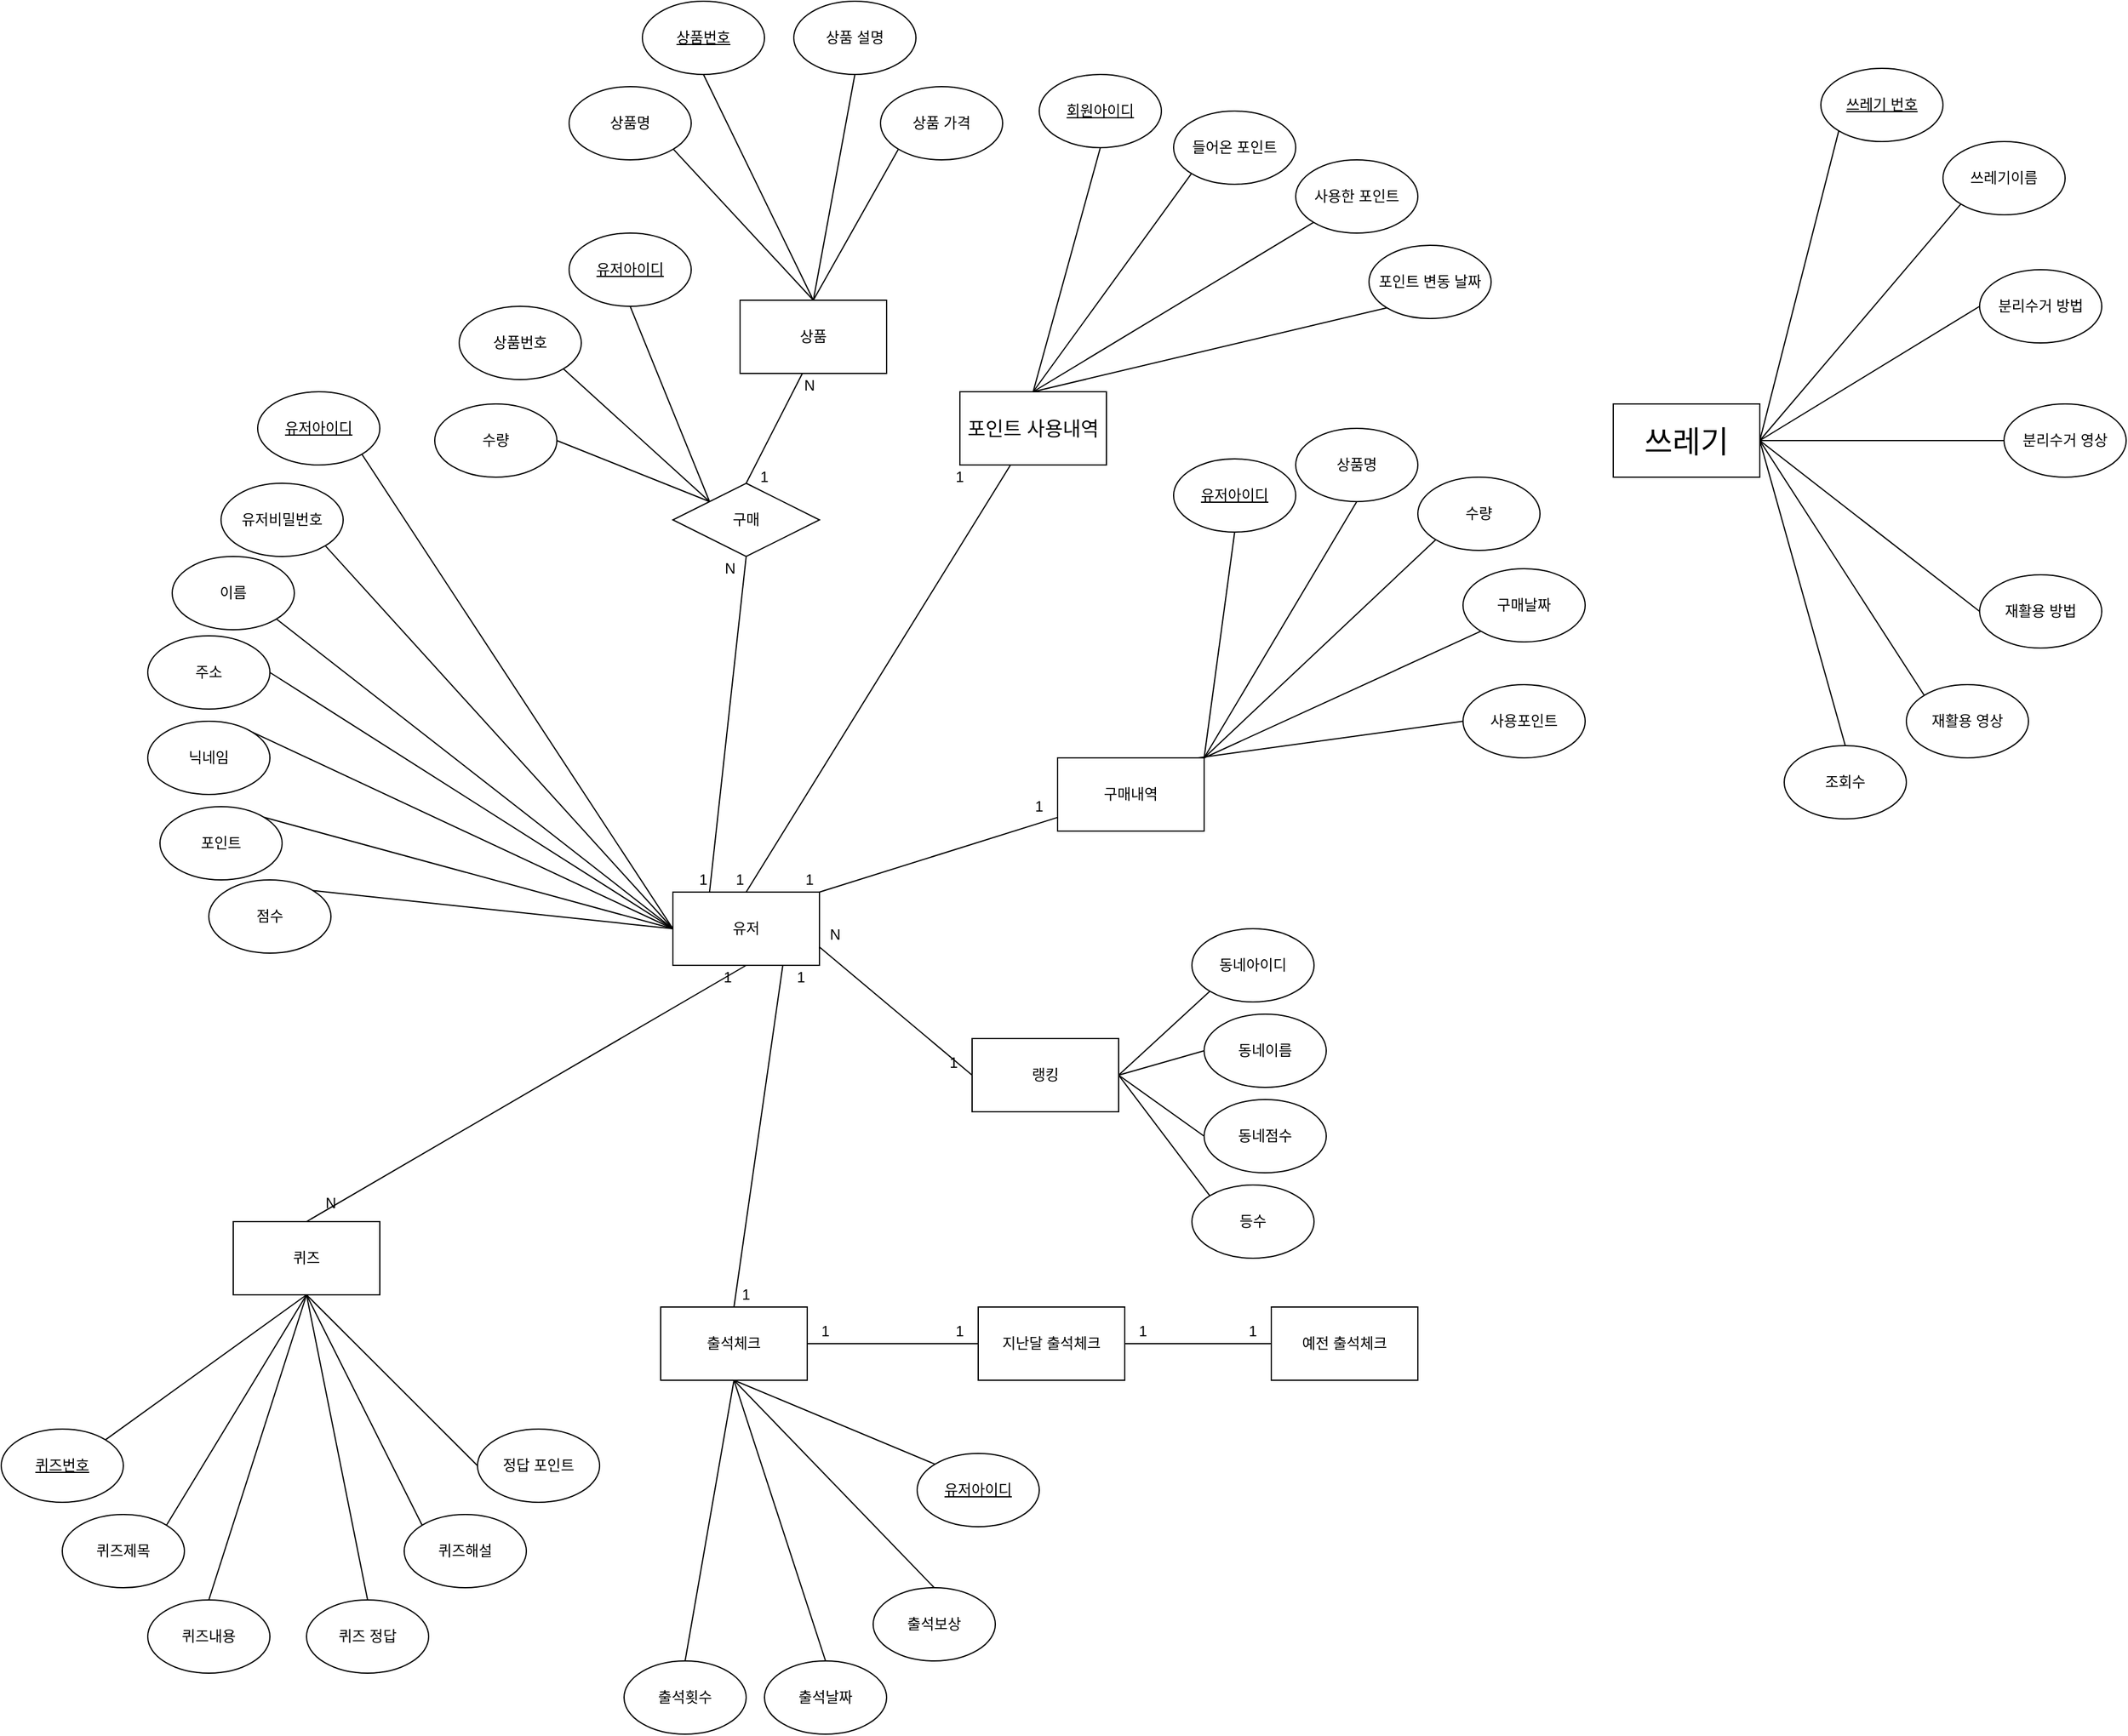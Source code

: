 <mxfile version="22.1.11" type="github">
  <diagram name="Page-1" id="ulOpeF8nahXcdeIZI8J-">
    <mxGraphModel dx="2763" dy="2087" grid="1" gridSize="10" guides="1" tooltips="1" connect="1" arrows="1" fold="1" page="1" pageScale="1" pageWidth="827" pageHeight="1169" math="0" shadow="0">
      <root>
        <mxCell id="0" />
        <mxCell id="1" parent="0" />
        <mxCell id="NCgDVOWuUd7d639b9hfE-2" value="유저" style="rounded=0;whiteSpace=wrap;html=1;" vertex="1" parent="1">
          <mxGeometry x="90" y="350" width="120" height="60" as="geometry" />
        </mxCell>
        <mxCell id="NCgDVOWuUd7d639b9hfE-3" value="상품" style="rounded=0;whiteSpace=wrap;html=1;" vertex="1" parent="1">
          <mxGeometry x="145" y="-135" width="120" height="60" as="geometry" />
        </mxCell>
        <mxCell id="NCgDVOWuUd7d639b9hfE-4" value="&lt;font style=&quot;font-size: 25px;&quot;&gt;쓰레기&lt;/font&gt;" style="rounded=0;whiteSpace=wrap;html=1;" vertex="1" parent="1">
          <mxGeometry x="860" y="-50" width="120" height="60" as="geometry" />
        </mxCell>
        <mxCell id="NCgDVOWuUd7d639b9hfE-5" value="&lt;u&gt;쓰레기 번호&lt;/u&gt;" style="ellipse;whiteSpace=wrap;html=1;" vertex="1" parent="1">
          <mxGeometry x="1030" y="-325" width="100" height="60" as="geometry" />
        </mxCell>
        <mxCell id="NCgDVOWuUd7d639b9hfE-6" value="&lt;u&gt;유저아이디&lt;/u&gt;" style="ellipse;whiteSpace=wrap;html=1;" vertex="1" parent="1">
          <mxGeometry x="290" y="810" width="100" height="60" as="geometry" />
        </mxCell>
        <mxCell id="NCgDVOWuUd7d639b9hfE-7" value="&lt;u&gt;회원아이디&lt;/u&gt;" style="ellipse;whiteSpace=wrap;html=1;" vertex="1" parent="1">
          <mxGeometry x="390" y="-320" width="100" height="60" as="geometry" />
        </mxCell>
        <mxCell id="NCgDVOWuUd7d639b9hfE-8" value="출석보상" style="ellipse;whiteSpace=wrap;html=1;" vertex="1" parent="1">
          <mxGeometry x="254" y="920" width="100" height="60" as="geometry" />
        </mxCell>
        <mxCell id="NCgDVOWuUd7d639b9hfE-9" value="출석날짜" style="ellipse;whiteSpace=wrap;html=1;" vertex="1" parent="1">
          <mxGeometry x="165" y="980" width="100" height="60" as="geometry" />
        </mxCell>
        <mxCell id="NCgDVOWuUd7d639b9hfE-10" value="출석횟수" style="ellipse;whiteSpace=wrap;html=1;" vertex="1" parent="1">
          <mxGeometry x="50" y="980" width="100" height="60" as="geometry" />
        </mxCell>
        <mxCell id="NCgDVOWuUd7d639b9hfE-11" value="&lt;u&gt;퀴즈번호&lt;/u&gt;" style="ellipse;whiteSpace=wrap;html=1;" vertex="1" parent="1">
          <mxGeometry x="-460" y="790" width="100" height="60" as="geometry" />
        </mxCell>
        <mxCell id="NCgDVOWuUd7d639b9hfE-12" value="상품 가격" style="ellipse;whiteSpace=wrap;html=1;" vertex="1" parent="1">
          <mxGeometry x="260" y="-310" width="100" height="60" as="geometry" />
        </mxCell>
        <mxCell id="NCgDVOWuUd7d639b9hfE-13" value="상품 설명" style="ellipse;whiteSpace=wrap;html=1;" vertex="1" parent="1">
          <mxGeometry x="189" y="-380" width="100" height="60" as="geometry" />
        </mxCell>
        <mxCell id="NCgDVOWuUd7d639b9hfE-14" value="&lt;u&gt;상품번호&lt;/u&gt;" style="ellipse;whiteSpace=wrap;html=1;" vertex="1" parent="1">
          <mxGeometry x="65" y="-380" width="100" height="60" as="geometry" />
        </mxCell>
        <mxCell id="NCgDVOWuUd7d639b9hfE-15" value="상품명" style="ellipse;whiteSpace=wrap;html=1;" vertex="1" parent="1">
          <mxGeometry x="5" y="-310" width="100" height="60" as="geometry" />
        </mxCell>
        <mxCell id="NCgDVOWuUd7d639b9hfE-16" value="&lt;u&gt;유저아이디&lt;/u&gt;" style="ellipse;whiteSpace=wrap;html=1;" vertex="1" parent="1">
          <mxGeometry x="-250" y="-60" width="100" height="60" as="geometry" />
        </mxCell>
        <mxCell id="NCgDVOWuUd7d639b9hfE-17" value="점수" style="ellipse;whiteSpace=wrap;html=1;" vertex="1" parent="1">
          <mxGeometry x="-290" y="340" width="100" height="60" as="geometry" />
        </mxCell>
        <mxCell id="NCgDVOWuUd7d639b9hfE-18" value="포인트" style="ellipse;whiteSpace=wrap;html=1;" vertex="1" parent="1">
          <mxGeometry x="-330" y="280" width="100" height="60" as="geometry" />
        </mxCell>
        <mxCell id="NCgDVOWuUd7d639b9hfE-19" value="닉네임" style="ellipse;whiteSpace=wrap;html=1;" vertex="1" parent="1">
          <mxGeometry x="-340" y="210" width="100" height="60" as="geometry" />
        </mxCell>
        <mxCell id="NCgDVOWuUd7d639b9hfE-20" value="주소" style="ellipse;whiteSpace=wrap;html=1;" vertex="1" parent="1">
          <mxGeometry x="-340" y="140" width="100" height="60" as="geometry" />
        </mxCell>
        <mxCell id="NCgDVOWuUd7d639b9hfE-21" value="이름" style="ellipse;whiteSpace=wrap;html=1;" vertex="1" parent="1">
          <mxGeometry x="-320" y="75" width="100" height="60" as="geometry" />
        </mxCell>
        <mxCell id="NCgDVOWuUd7d639b9hfE-22" value="유저비밀번호" style="ellipse;whiteSpace=wrap;html=1;" vertex="1" parent="1">
          <mxGeometry x="-280" y="15" width="100" height="60" as="geometry" />
        </mxCell>
        <mxCell id="NCgDVOWuUd7d639b9hfE-23" value="" style="endArrow=none;html=1;rounded=0;exitX=1;exitY=1;exitDx=0;exitDy=0;entryX=0;entryY=0.5;entryDx=0;entryDy=0;" edge="1" parent="1" source="NCgDVOWuUd7d639b9hfE-16" target="NCgDVOWuUd7d639b9hfE-2">
          <mxGeometry width="50" height="50" relative="1" as="geometry">
            <mxPoint x="390" y="430" as="sourcePoint" />
            <mxPoint x="35" y="370" as="targetPoint" />
          </mxGeometry>
        </mxCell>
        <mxCell id="NCgDVOWuUd7d639b9hfE-24" value="" style="endArrow=none;html=1;rounded=0;exitX=1;exitY=1;exitDx=0;exitDy=0;entryX=0;entryY=0.5;entryDx=0;entryDy=0;" edge="1" parent="1" source="NCgDVOWuUd7d639b9hfE-22" target="NCgDVOWuUd7d639b9hfE-2">
          <mxGeometry width="50" height="50" relative="1" as="geometry">
            <mxPoint x="320" y="480" as="sourcePoint" />
            <mxPoint x="373" y="706" as="targetPoint" />
          </mxGeometry>
        </mxCell>
        <mxCell id="NCgDVOWuUd7d639b9hfE-25" value="" style="endArrow=none;html=1;rounded=0;exitX=1;exitY=1;exitDx=0;exitDy=0;entryX=0;entryY=0.5;entryDx=0;entryDy=0;" edge="1" parent="1" source="NCgDVOWuUd7d639b9hfE-21" target="NCgDVOWuUd7d639b9hfE-2">
          <mxGeometry width="50" height="50" relative="1" as="geometry">
            <mxPoint x="340" y="590" as="sourcePoint" />
            <mxPoint x="390" y="540" as="targetPoint" />
          </mxGeometry>
        </mxCell>
        <mxCell id="NCgDVOWuUd7d639b9hfE-26" value="" style="endArrow=none;html=1;rounded=0;exitX=1;exitY=0.5;exitDx=0;exitDy=0;entryX=0;entryY=0.5;entryDx=0;entryDy=0;" edge="1" parent="1" source="NCgDVOWuUd7d639b9hfE-20" target="NCgDVOWuUd7d639b9hfE-2">
          <mxGeometry width="50" height="50" relative="1" as="geometry">
            <mxPoint x="350" y="600" as="sourcePoint" />
            <mxPoint x="400" y="550" as="targetPoint" />
          </mxGeometry>
        </mxCell>
        <mxCell id="NCgDVOWuUd7d639b9hfE-27" value="" style="endArrow=none;html=1;rounded=0;exitX=1;exitY=0;exitDx=0;exitDy=0;entryX=0;entryY=0.5;entryDx=0;entryDy=0;" edge="1" parent="1" source="NCgDVOWuUd7d639b9hfE-19" target="NCgDVOWuUd7d639b9hfE-2">
          <mxGeometry width="50" height="50" relative="1" as="geometry">
            <mxPoint x="360" y="610" as="sourcePoint" />
            <mxPoint x="410" y="560" as="targetPoint" />
          </mxGeometry>
        </mxCell>
        <mxCell id="NCgDVOWuUd7d639b9hfE-28" value="" style="endArrow=none;html=1;rounded=0;exitX=1;exitY=0;exitDx=0;exitDy=0;entryX=0;entryY=0.5;entryDx=0;entryDy=0;" edge="1" parent="1" source="NCgDVOWuUd7d639b9hfE-18" target="NCgDVOWuUd7d639b9hfE-2">
          <mxGeometry width="50" height="50" relative="1" as="geometry">
            <mxPoint x="370" y="620" as="sourcePoint" />
            <mxPoint x="420" y="570" as="targetPoint" />
          </mxGeometry>
        </mxCell>
        <mxCell id="NCgDVOWuUd7d639b9hfE-29" value="" style="endArrow=none;html=1;rounded=0;exitX=1;exitY=0;exitDx=0;exitDy=0;entryX=0;entryY=0.5;entryDx=0;entryDy=0;" edge="1" parent="1" source="NCgDVOWuUd7d639b9hfE-17" target="NCgDVOWuUd7d639b9hfE-2">
          <mxGeometry width="50" height="50" relative="1" as="geometry">
            <mxPoint x="380" y="630" as="sourcePoint" />
            <mxPoint x="430" y="580" as="targetPoint" />
          </mxGeometry>
        </mxCell>
        <mxCell id="NCgDVOWuUd7d639b9hfE-30" value="" style="endArrow=none;html=1;rounded=0;entryX=0.425;entryY=1;entryDx=0;entryDy=0;exitX=0.5;exitY=0;exitDx=0;exitDy=0;entryPerimeter=0;" edge="1" parent="1" source="NCgDVOWuUd7d639b9hfE-41" target="NCgDVOWuUd7d639b9hfE-3">
          <mxGeometry width="50" height="50" relative="1" as="geometry">
            <mxPoint x="240" y="160" as="sourcePoint" />
            <mxPoint x="255" y="115" as="targetPoint" />
          </mxGeometry>
        </mxCell>
        <mxCell id="NCgDVOWuUd7d639b9hfE-31" value="" style="endArrow=none;html=1;rounded=0;entryX=0.5;entryY=1;entryDx=0;entryDy=0;exitX=0.5;exitY=0;exitDx=0;exitDy=0;" edge="1" parent="1" source="NCgDVOWuUd7d639b9hfE-3" target="NCgDVOWuUd7d639b9hfE-13">
          <mxGeometry width="50" height="50" relative="1" as="geometry">
            <mxPoint x="360" y="110" as="sourcePoint" />
            <mxPoint x="410" y="60" as="targetPoint" />
          </mxGeometry>
        </mxCell>
        <mxCell id="NCgDVOWuUd7d639b9hfE-32" value="" style="endArrow=none;html=1;rounded=0;entryX=0;entryY=1;entryDx=0;entryDy=0;exitX=0.5;exitY=0;exitDx=0;exitDy=0;" edge="1" parent="1" source="NCgDVOWuUd7d639b9hfE-3" target="NCgDVOWuUd7d639b9hfE-12">
          <mxGeometry width="50" height="50" relative="1" as="geometry">
            <mxPoint x="545" y="90" as="sourcePoint" />
            <mxPoint x="595" y="40" as="targetPoint" />
          </mxGeometry>
        </mxCell>
        <mxCell id="NCgDVOWuUd7d639b9hfE-33" value="" style="endArrow=none;html=1;rounded=0;entryX=0.5;entryY=1;entryDx=0;entryDy=0;exitX=0.5;exitY=0;exitDx=0;exitDy=0;" edge="1" parent="1" source="NCgDVOWuUd7d639b9hfE-3" target="NCgDVOWuUd7d639b9hfE-14">
          <mxGeometry width="50" height="50" relative="1" as="geometry">
            <mxPoint x="465" y="55" as="sourcePoint" />
            <mxPoint x="515" y="5" as="targetPoint" />
          </mxGeometry>
        </mxCell>
        <mxCell id="NCgDVOWuUd7d639b9hfE-34" value="" style="endArrow=none;html=1;rounded=0;entryX=0.25;entryY=0;entryDx=0;entryDy=0;exitX=0.5;exitY=1;exitDx=0;exitDy=0;" edge="1" parent="1" source="NCgDVOWuUd7d639b9hfE-41" target="NCgDVOWuUd7d639b9hfE-2">
          <mxGeometry width="50" height="50" relative="1" as="geometry">
            <mxPoint x="364" y="380" as="sourcePoint" />
            <mxPoint x="414" y="330" as="targetPoint" />
          </mxGeometry>
        </mxCell>
        <mxCell id="NCgDVOWuUd7d639b9hfE-35" value="" style="endArrow=none;html=1;rounded=0;entryX=0.5;entryY=1;entryDx=0;entryDy=0;exitX=0.5;exitY=0;exitDx=0;exitDy=0;" edge="1" parent="1" source="NCgDVOWuUd7d639b9hfE-42" target="NCgDVOWuUd7d639b9hfE-2">
          <mxGeometry width="50" height="50" relative="1" as="geometry">
            <mxPoint x="250" y="650" as="sourcePoint" />
            <mxPoint x="625" y="490" as="targetPoint" />
          </mxGeometry>
        </mxCell>
        <mxCell id="NCgDVOWuUd7d639b9hfE-36" value="" style="endArrow=none;html=1;rounded=0;entryX=0.5;entryY=0;entryDx=0;entryDy=0;exitX=0.5;exitY=1;exitDx=0;exitDy=0;" edge="1" parent="1" source="NCgDVOWuUd7d639b9hfE-59" target="NCgDVOWuUd7d639b9hfE-10">
          <mxGeometry width="50" height="50" relative="1" as="geometry">
            <mxPoint x="150" y="760" as="sourcePoint" />
            <mxPoint x="202" y="560" as="targetPoint" />
          </mxGeometry>
        </mxCell>
        <mxCell id="NCgDVOWuUd7d639b9hfE-37" value="" style="endArrow=none;html=1;rounded=0;entryX=0.75;entryY=1;entryDx=0;entryDy=0;exitX=0.5;exitY=0;exitDx=0;exitDy=0;" edge="1" parent="1" source="NCgDVOWuUd7d639b9hfE-59" target="NCgDVOWuUd7d639b9hfE-2">
          <mxGeometry width="50" height="50" relative="1" as="geometry">
            <mxPoint x="600" y="590" as="sourcePoint" />
            <mxPoint x="650" y="540" as="targetPoint" />
          </mxGeometry>
        </mxCell>
        <mxCell id="NCgDVOWuUd7d639b9hfE-38" value="" style="endArrow=none;html=1;rounded=0;entryX=0;entryY=0;entryDx=0;entryDy=0;exitX=0.5;exitY=1;exitDx=0;exitDy=0;" edge="1" parent="1" source="NCgDVOWuUd7d639b9hfE-59" target="NCgDVOWuUd7d639b9hfE-6">
          <mxGeometry width="50" height="50" relative="1" as="geometry">
            <mxPoint x="150" y="760" as="sourcePoint" />
            <mxPoint x="396" y="870" as="targetPoint" />
          </mxGeometry>
        </mxCell>
        <mxCell id="NCgDVOWuUd7d639b9hfE-39" value="" style="endArrow=none;html=1;rounded=0;entryX=0.5;entryY=0;entryDx=0;entryDy=0;exitX=0.5;exitY=1;exitDx=0;exitDy=0;" edge="1" parent="1" source="NCgDVOWuUd7d639b9hfE-59" target="NCgDVOWuUd7d639b9hfE-8">
          <mxGeometry width="50" height="50" relative="1" as="geometry">
            <mxPoint x="150" y="760" as="sourcePoint" />
            <mxPoint x="526" y="910" as="targetPoint" />
          </mxGeometry>
        </mxCell>
        <mxCell id="NCgDVOWuUd7d639b9hfE-40" value="" style="endArrow=none;html=1;rounded=0;entryX=1;entryY=1;entryDx=0;entryDy=0;exitX=0.5;exitY=0;exitDx=0;exitDy=0;" edge="1" parent="1" source="NCgDVOWuUd7d639b9hfE-3" target="NCgDVOWuUd7d639b9hfE-15">
          <mxGeometry width="50" height="50" relative="1" as="geometry">
            <mxPoint x="485" y="-70" as="sourcePoint" />
            <mxPoint x="535" y="-120" as="targetPoint" />
          </mxGeometry>
        </mxCell>
        <mxCell id="NCgDVOWuUd7d639b9hfE-41" value="구매" style="shape=rhombus;perimeter=rhombusPerimeter;whiteSpace=wrap;html=1;align=center;" vertex="1" parent="1">
          <mxGeometry x="90" y="15" width="120" height="60" as="geometry" />
        </mxCell>
        <mxCell id="NCgDVOWuUd7d639b9hfE-42" value="퀴즈" style="rounded=0;whiteSpace=wrap;html=1;" vertex="1" parent="1">
          <mxGeometry x="-270" y="620" width="120" height="60" as="geometry" />
        </mxCell>
        <mxCell id="NCgDVOWuUd7d639b9hfE-43" value="N" style="text;html=1;strokeColor=none;fillColor=none;align=center;verticalAlign=middle;whiteSpace=wrap;rounded=0;" vertex="1" parent="1">
          <mxGeometry x="-220" y="590" width="60" height="30" as="geometry" />
        </mxCell>
        <mxCell id="NCgDVOWuUd7d639b9hfE-45" value="1" style="text;html=1;strokeColor=none;fillColor=none;align=center;verticalAlign=middle;whiteSpace=wrap;rounded=0;" vertex="1" parent="1">
          <mxGeometry x="120" y="410" width="30" height="20" as="geometry" />
        </mxCell>
        <mxCell id="NCgDVOWuUd7d639b9hfE-46" value="" style="endArrow=none;html=1;rounded=0;entryX=0.5;entryY=0;entryDx=0;entryDy=0;exitX=0.5;exitY=1;exitDx=0;exitDy=0;" edge="1" parent="1" source="NCgDVOWuUd7d639b9hfE-59" target="NCgDVOWuUd7d639b9hfE-9">
          <mxGeometry width="50" height="50" relative="1" as="geometry">
            <mxPoint x="150" y="760" as="sourcePoint" />
            <mxPoint x="416" y="1020" as="targetPoint" />
          </mxGeometry>
        </mxCell>
        <mxCell id="NCgDVOWuUd7d639b9hfE-47" value="" style="endArrow=none;html=1;rounded=0;exitX=0.5;exitY=1;exitDx=0;exitDy=0;entryX=1;entryY=0;entryDx=0;entryDy=0;" edge="1" parent="1" source="NCgDVOWuUd7d639b9hfE-42" target="NCgDVOWuUd7d639b9hfE-11">
          <mxGeometry width="50" height="50" relative="1" as="geometry">
            <mxPoint x="205" y="690" as="sourcePoint" />
            <mxPoint x="255" y="640" as="targetPoint" />
          </mxGeometry>
        </mxCell>
        <mxCell id="NCgDVOWuUd7d639b9hfE-48" value="" style="endArrow=none;html=1;rounded=0;exitX=0.5;exitY=1;exitDx=0;exitDy=0;entryX=1;entryY=0;entryDx=0;entryDy=0;" edge="1" parent="1" source="NCgDVOWuUd7d639b9hfE-42" target="NCgDVOWuUd7d639b9hfE-53">
          <mxGeometry width="50" height="50" relative="1" as="geometry">
            <mxPoint x="215" y="700" as="sourcePoint" />
            <mxPoint x="265" y="650" as="targetPoint" />
          </mxGeometry>
        </mxCell>
        <mxCell id="NCgDVOWuUd7d639b9hfE-49" value="" style="endArrow=none;html=1;rounded=0;exitX=0.5;exitY=1;exitDx=0;exitDy=0;entryX=0.5;entryY=0;entryDx=0;entryDy=0;" edge="1" parent="1" source="NCgDVOWuUd7d639b9hfE-42" target="NCgDVOWuUd7d639b9hfE-55">
          <mxGeometry width="50" height="50" relative="1" as="geometry">
            <mxPoint x="225" y="710" as="sourcePoint" />
            <mxPoint x="275" y="660" as="targetPoint" />
          </mxGeometry>
        </mxCell>
        <mxCell id="NCgDVOWuUd7d639b9hfE-50" value="" style="endArrow=none;html=1;rounded=0;exitX=0.5;exitY=1;exitDx=0;exitDy=0;entryX=0.5;entryY=0;entryDx=0;entryDy=0;" edge="1" parent="1" source="NCgDVOWuUd7d639b9hfE-42" target="NCgDVOWuUd7d639b9hfE-56">
          <mxGeometry width="50" height="50" relative="1" as="geometry">
            <mxPoint x="235" y="720" as="sourcePoint" />
            <mxPoint x="285" y="670" as="targetPoint" />
          </mxGeometry>
        </mxCell>
        <mxCell id="NCgDVOWuUd7d639b9hfE-51" value="" style="endArrow=none;html=1;rounded=0;exitX=0;exitY=0;exitDx=0;exitDy=0;entryX=0.5;entryY=1;entryDx=0;entryDy=0;" edge="1" parent="1" source="NCgDVOWuUd7d639b9hfE-57" target="NCgDVOWuUd7d639b9hfE-42">
          <mxGeometry width="50" height="50" relative="1" as="geometry">
            <mxPoint x="245" y="730" as="sourcePoint" />
            <mxPoint x="-70" y="660" as="targetPoint" />
          </mxGeometry>
        </mxCell>
        <mxCell id="NCgDVOWuUd7d639b9hfE-52" value="" style="endArrow=none;html=1;rounded=0;entryX=0.5;entryY=1;entryDx=0;entryDy=0;exitX=0;exitY=0.5;exitDx=0;exitDy=0;" edge="1" parent="1" source="NCgDVOWuUd7d639b9hfE-54" target="NCgDVOWuUd7d639b9hfE-42">
          <mxGeometry width="50" height="50" relative="1" as="geometry">
            <mxPoint x="255" y="740" as="sourcePoint" />
            <mxPoint x="305" y="690" as="targetPoint" />
          </mxGeometry>
        </mxCell>
        <mxCell id="NCgDVOWuUd7d639b9hfE-53" value="퀴즈제목" style="ellipse;whiteSpace=wrap;html=1;" vertex="1" parent="1">
          <mxGeometry x="-410" y="860" width="100" height="60" as="geometry" />
        </mxCell>
        <mxCell id="NCgDVOWuUd7d639b9hfE-54" value="정답 포인트" style="ellipse;whiteSpace=wrap;html=1;" vertex="1" parent="1">
          <mxGeometry x="-70" y="790" width="100" height="60" as="geometry" />
        </mxCell>
        <mxCell id="NCgDVOWuUd7d639b9hfE-55" value="퀴즈내용" style="ellipse;whiteSpace=wrap;html=1;" vertex="1" parent="1">
          <mxGeometry x="-340" y="930" width="100" height="60" as="geometry" />
        </mxCell>
        <mxCell id="NCgDVOWuUd7d639b9hfE-56" value="퀴즈 정답" style="ellipse;whiteSpace=wrap;html=1;" vertex="1" parent="1">
          <mxGeometry x="-210" y="930" width="100" height="60" as="geometry" />
        </mxCell>
        <mxCell id="NCgDVOWuUd7d639b9hfE-57" value="퀴즈해설" style="ellipse;whiteSpace=wrap;html=1;" vertex="1" parent="1">
          <mxGeometry x="-130" y="860" width="100" height="60" as="geometry" />
        </mxCell>
        <mxCell id="NCgDVOWuUd7d639b9hfE-59" value="출석체크" style="rounded=0;whiteSpace=wrap;html=1;" vertex="1" parent="1">
          <mxGeometry x="80" y="690" width="120" height="60" as="geometry" />
        </mxCell>
        <mxCell id="NCgDVOWuUd7d639b9hfE-60" value="1" style="text;html=1;strokeColor=none;fillColor=none;align=center;verticalAlign=middle;whiteSpace=wrap;rounded=0;" vertex="1" parent="1">
          <mxGeometry x="180" y="410" width="30" height="20" as="geometry" />
        </mxCell>
        <mxCell id="NCgDVOWuUd7d639b9hfE-61" value="1" style="text;html=1;strokeColor=none;fillColor=none;align=center;verticalAlign=middle;whiteSpace=wrap;rounded=0;" vertex="1" parent="1">
          <mxGeometry x="135" y="670" width="30" height="20" as="geometry" />
        </mxCell>
        <mxCell id="NCgDVOWuUd7d639b9hfE-62" value="" style="endArrow=none;html=1;rounded=0;entryX=1;entryY=0.5;entryDx=0;entryDy=0;exitX=0;exitY=0.5;exitDx=0;exitDy=0;" edge="1" parent="1" source="NCgDVOWuUd7d639b9hfE-64" target="NCgDVOWuUd7d639b9hfE-59">
          <mxGeometry width="50" height="50" relative="1" as="geometry">
            <mxPoint x="136" y="980" as="sourcePoint" />
            <mxPoint x="186" y="760" as="targetPoint" />
          </mxGeometry>
        </mxCell>
        <mxCell id="NCgDVOWuUd7d639b9hfE-63" value="" style="endArrow=none;html=1;rounded=0;exitX=1;exitY=0.75;exitDx=0;exitDy=0;entryX=0;entryY=0.5;entryDx=0;entryDy=0;" edge="1" parent="1" source="NCgDVOWuUd7d639b9hfE-2" target="NCgDVOWuUd7d639b9hfE-72">
          <mxGeometry width="50" height="50" relative="1" as="geometry">
            <mxPoint x="550" y="530" as="sourcePoint" />
            <mxPoint x="450" y="450" as="targetPoint" />
          </mxGeometry>
        </mxCell>
        <mxCell id="NCgDVOWuUd7d639b9hfE-64" value="지난달 출석체크" style="rounded=0;whiteSpace=wrap;html=1;" vertex="1" parent="1">
          <mxGeometry x="340" y="690" width="120" height="60" as="geometry" />
        </mxCell>
        <mxCell id="NCgDVOWuUd7d639b9hfE-65" value="" style="endArrow=none;html=1;rounded=0;entryX=1;entryY=0.5;entryDx=0;entryDy=0;" edge="1" parent="1" source="NCgDVOWuUd7d639b9hfE-66" target="NCgDVOWuUd7d639b9hfE-64">
          <mxGeometry width="50" height="50" relative="1" as="geometry">
            <mxPoint x="386" y="1090" as="sourcePoint" />
            <mxPoint x="390" y="860" as="targetPoint" />
          </mxGeometry>
        </mxCell>
        <mxCell id="NCgDVOWuUd7d639b9hfE-66" value="예전 출석체크" style="rounded=0;whiteSpace=wrap;html=1;" vertex="1" parent="1">
          <mxGeometry x="580" y="690" width="120" height="60" as="geometry" />
        </mxCell>
        <mxCell id="NCgDVOWuUd7d639b9hfE-67" value="1" style="text;html=1;strokeColor=none;fillColor=none;align=center;verticalAlign=middle;whiteSpace=wrap;rounded=0;" vertex="1" parent="1">
          <mxGeometry x="200" y="700" width="30" height="20" as="geometry" />
        </mxCell>
        <mxCell id="NCgDVOWuUd7d639b9hfE-68" value="1" style="text;html=1;strokeColor=none;fillColor=none;align=center;verticalAlign=middle;whiteSpace=wrap;rounded=0;" vertex="1" parent="1">
          <mxGeometry x="310" y="700" width="30" height="20" as="geometry" />
        </mxCell>
        <mxCell id="NCgDVOWuUd7d639b9hfE-69" value="1" style="text;html=1;strokeColor=none;fillColor=none;align=center;verticalAlign=middle;whiteSpace=wrap;rounded=0;" vertex="1" parent="1">
          <mxGeometry x="550" y="700" width="30" height="20" as="geometry" />
        </mxCell>
        <mxCell id="NCgDVOWuUd7d639b9hfE-70" value="1" style="text;html=1;strokeColor=none;fillColor=none;align=center;verticalAlign=middle;whiteSpace=wrap;rounded=0;" vertex="1" parent="1">
          <mxGeometry x="460" y="700" width="30" height="20" as="geometry" />
        </mxCell>
        <mxCell id="NCgDVOWuUd7d639b9hfE-72" value="랭킹" style="rounded=0;whiteSpace=wrap;html=1;" vertex="1" parent="1">
          <mxGeometry x="335" y="470" width="120" height="60" as="geometry" />
        </mxCell>
        <mxCell id="NCgDVOWuUd7d639b9hfE-73" value="N" style="text;html=1;strokeColor=none;fillColor=none;align=center;verticalAlign=middle;whiteSpace=wrap;rounded=0;" vertex="1" parent="1">
          <mxGeometry x="210" y="370" width="26" height="30" as="geometry" />
        </mxCell>
        <mxCell id="NCgDVOWuUd7d639b9hfE-74" value="1" style="text;html=1;strokeColor=none;fillColor=none;align=center;verticalAlign=middle;whiteSpace=wrap;rounded=0;" vertex="1" parent="1">
          <mxGeometry x="305" y="480" width="30" height="20" as="geometry" />
        </mxCell>
        <mxCell id="NCgDVOWuUd7d639b9hfE-75" value="" style="endArrow=none;html=1;rounded=0;exitX=1;exitY=0.5;exitDx=0;exitDy=0;entryX=0;entryY=1;entryDx=0;entryDy=0;" edge="1" parent="1" source="NCgDVOWuUd7d639b9hfE-72" target="NCgDVOWuUd7d639b9hfE-90">
          <mxGeometry width="50" height="50" relative="1" as="geometry">
            <mxPoint x="525" y="860" as="sourcePoint" />
            <mxPoint x="525" y="440" as="targetPoint" />
          </mxGeometry>
        </mxCell>
        <mxCell id="NCgDVOWuUd7d639b9hfE-76" value="" style="endArrow=none;html=1;rounded=0;entryX=1;entryY=0.5;entryDx=0;entryDy=0;exitX=0;exitY=0.5;exitDx=0;exitDy=0;" edge="1" parent="1" source="NCgDVOWuUd7d639b9hfE-89" target="NCgDVOWuUd7d639b9hfE-72">
          <mxGeometry width="50" height="50" relative="1" as="geometry">
            <mxPoint x="525" y="500" as="sourcePoint" />
            <mxPoint x="535" y="750" as="targetPoint" />
          </mxGeometry>
        </mxCell>
        <mxCell id="NCgDVOWuUd7d639b9hfE-77" value="" style="endArrow=none;html=1;rounded=0;entryX=1;entryY=0.5;entryDx=0;entryDy=0;exitX=0;exitY=0.5;exitDx=0;exitDy=0;" edge="1" parent="1" source="NCgDVOWuUd7d639b9hfE-88" target="NCgDVOWuUd7d639b9hfE-72">
          <mxGeometry width="50" height="50" relative="1" as="geometry">
            <mxPoint x="535" y="530" as="sourcePoint" />
            <mxPoint x="545" y="760" as="targetPoint" />
          </mxGeometry>
        </mxCell>
        <mxCell id="NCgDVOWuUd7d639b9hfE-78" value="" style="endArrow=none;html=1;rounded=0;entryX=1;entryY=0.5;entryDx=0;entryDy=0;exitX=0;exitY=0;exitDx=0;exitDy=0;" edge="1" parent="1" source="NCgDVOWuUd7d639b9hfE-87" target="NCgDVOWuUd7d639b9hfE-72">
          <mxGeometry width="50" height="50" relative="1" as="geometry">
            <mxPoint x="515" y="570" as="sourcePoint" />
            <mxPoint x="555" y="770" as="targetPoint" />
          </mxGeometry>
        </mxCell>
        <mxCell id="NCgDVOWuUd7d639b9hfE-80" value="" style="endArrow=none;html=1;rounded=0;exitX=0.5;exitY=0;exitDx=0;exitDy=0;" edge="1" parent="1" source="NCgDVOWuUd7d639b9hfE-2" target="NCgDVOWuUd7d639b9hfE-99">
          <mxGeometry width="50" height="50" relative="1" as="geometry">
            <mxPoint x="380" y="390" as="sourcePoint" />
            <mxPoint x="430" y="-80" as="targetPoint" />
          </mxGeometry>
        </mxCell>
        <mxCell id="NCgDVOWuUd7d639b9hfE-81" value="" style="endArrow=none;html=1;rounded=0;exitX=1;exitY=0;exitDx=0;exitDy=0;" edge="1" parent="1" source="NCgDVOWuUd7d639b9hfE-2" target="NCgDVOWuUd7d639b9hfE-100">
          <mxGeometry width="50" height="50" relative="1" as="geometry">
            <mxPoint x="439.5" y="420" as="sourcePoint" />
            <mxPoint x="470" y="170" as="targetPoint" />
          </mxGeometry>
        </mxCell>
        <mxCell id="NCgDVOWuUd7d639b9hfE-82" value="" style="endArrow=none;html=1;rounded=0;exitX=0.5;exitY=0;exitDx=0;exitDy=0;entryX=0.5;entryY=1;entryDx=0;entryDy=0;" edge="1" parent="1" source="NCgDVOWuUd7d639b9hfE-99" target="NCgDVOWuUd7d639b9hfE-7">
          <mxGeometry width="50" height="50" relative="1" as="geometry">
            <mxPoint x="570" y="-110" as="sourcePoint" />
            <mxPoint x="420" y="-350" as="targetPoint" />
          </mxGeometry>
        </mxCell>
        <mxCell id="NCgDVOWuUd7d639b9hfE-83" value="" style="endArrow=none;html=1;rounded=0;exitX=0.5;exitY=0;exitDx=0;exitDy=0;entryX=0;entryY=1;entryDx=0;entryDy=0;" edge="1" parent="1" source="NCgDVOWuUd7d639b9hfE-99" target="NCgDVOWuUd7d639b9hfE-111">
          <mxGeometry width="50" height="50" relative="1" as="geometry">
            <mxPoint x="580" y="-100" as="sourcePoint" />
            <mxPoint x="500" y="-330" as="targetPoint" />
          </mxGeometry>
        </mxCell>
        <mxCell id="NCgDVOWuUd7d639b9hfE-84" value="수량" style="ellipse;whiteSpace=wrap;html=1;" vertex="1" parent="1">
          <mxGeometry x="-105" y="-50" width="100" height="60" as="geometry" />
        </mxCell>
        <mxCell id="NCgDVOWuUd7d639b9hfE-85" value="상품번호" style="ellipse;whiteSpace=wrap;html=1;" vertex="1" parent="1">
          <mxGeometry x="-85" y="-130" width="100" height="60" as="geometry" />
        </mxCell>
        <mxCell id="NCgDVOWuUd7d639b9hfE-86" value="&lt;u&gt;유저아이디&lt;/u&gt;" style="ellipse;whiteSpace=wrap;html=1;" vertex="1" parent="1">
          <mxGeometry x="5" y="-190" width="100" height="60" as="geometry" />
        </mxCell>
        <mxCell id="NCgDVOWuUd7d639b9hfE-87" value="등수" style="ellipse;whiteSpace=wrap;html=1;" vertex="1" parent="1">
          <mxGeometry x="515" y="590" width="100" height="60" as="geometry" />
        </mxCell>
        <mxCell id="NCgDVOWuUd7d639b9hfE-88" value="동네점수" style="ellipse;whiteSpace=wrap;html=1;" vertex="1" parent="1">
          <mxGeometry x="525" y="520" width="100" height="60" as="geometry" />
        </mxCell>
        <mxCell id="NCgDVOWuUd7d639b9hfE-89" value="동네이름" style="ellipse;whiteSpace=wrap;html=1;" vertex="1" parent="1">
          <mxGeometry x="525" y="450" width="100" height="60" as="geometry" />
        </mxCell>
        <mxCell id="NCgDVOWuUd7d639b9hfE-90" value="동네아이디" style="ellipse;whiteSpace=wrap;html=1;" vertex="1" parent="1">
          <mxGeometry x="515" y="380" width="100" height="60" as="geometry" />
        </mxCell>
        <mxCell id="NCgDVOWuUd7d639b9hfE-91" value="" style="endArrow=none;html=1;rounded=0;exitX=0;exitY=0;exitDx=0;exitDy=0;entryX=1;entryY=0.5;entryDx=0;entryDy=0;" edge="1" parent="1" source="NCgDVOWuUd7d639b9hfE-41" target="NCgDVOWuUd7d639b9hfE-84">
          <mxGeometry width="50" height="50" relative="1" as="geometry">
            <mxPoint x="-150" y="90" as="sourcePoint" />
            <mxPoint x="-80" y="-60" as="targetPoint" />
          </mxGeometry>
        </mxCell>
        <mxCell id="NCgDVOWuUd7d639b9hfE-92" value="" style="endArrow=none;html=1;rounded=0;exitX=0;exitY=0;exitDx=0;exitDy=0;entryX=1;entryY=1;entryDx=0;entryDy=0;" edge="1" parent="1" source="NCgDVOWuUd7d639b9hfE-41" target="NCgDVOWuUd7d639b9hfE-85">
          <mxGeometry width="50" height="50" relative="1" as="geometry">
            <mxPoint x="-135" y="40" as="sourcePoint" />
            <mxPoint x="-60" y="-80" as="targetPoint" />
          </mxGeometry>
        </mxCell>
        <mxCell id="NCgDVOWuUd7d639b9hfE-93" value="" style="endArrow=none;html=1;rounded=0;exitX=0;exitY=0;exitDx=0;exitDy=0;entryX=0.5;entryY=1;entryDx=0;entryDy=0;" edge="1" parent="1" source="NCgDVOWuUd7d639b9hfE-41" target="NCgDVOWuUd7d639b9hfE-86">
          <mxGeometry width="50" height="50" relative="1" as="geometry">
            <mxPoint x="-50" y="-5" as="sourcePoint" />
            <mxPoint x="-30" y="-100" as="targetPoint" />
          </mxGeometry>
        </mxCell>
        <mxCell id="NCgDVOWuUd7d639b9hfE-94" value="1" style="text;html=1;strokeColor=none;fillColor=none;align=center;verticalAlign=middle;whiteSpace=wrap;rounded=0;" vertex="1" parent="1">
          <mxGeometry x="100" y="330" width="30" height="20" as="geometry" />
        </mxCell>
        <mxCell id="NCgDVOWuUd7d639b9hfE-95" value="1" style="text;html=1;strokeColor=none;fillColor=none;align=center;verticalAlign=middle;whiteSpace=wrap;rounded=0;" vertex="1" parent="1">
          <mxGeometry x="150" width="30" height="20" as="geometry" />
        </mxCell>
        <mxCell id="NCgDVOWuUd7d639b9hfE-96" value="N" style="text;html=1;strokeColor=none;fillColor=none;align=center;verticalAlign=middle;whiteSpace=wrap;rounded=0;" vertex="1" parent="1">
          <mxGeometry x="124" y="70" width="26" height="30" as="geometry" />
        </mxCell>
        <mxCell id="NCgDVOWuUd7d639b9hfE-97" value="N" style="text;html=1;strokeColor=none;fillColor=none;align=center;verticalAlign=middle;whiteSpace=wrap;rounded=0;" vertex="1" parent="1">
          <mxGeometry x="189" y="-80" width="26" height="30" as="geometry" />
        </mxCell>
        <mxCell id="NCgDVOWuUd7d639b9hfE-99" value="&lt;font style=&quot;font-size: 16px;&quot;&gt;포인트 사용내역&lt;/font&gt;" style="rounded=0;whiteSpace=wrap;html=1;" vertex="1" parent="1">
          <mxGeometry x="325" y="-60" width="120" height="60" as="geometry" />
        </mxCell>
        <mxCell id="NCgDVOWuUd7d639b9hfE-100" value="구매내역" style="rounded=0;whiteSpace=wrap;html=1;" vertex="1" parent="1">
          <mxGeometry x="405" y="240" width="120" height="60" as="geometry" />
        </mxCell>
        <mxCell id="NCgDVOWuUd7d639b9hfE-101" value="1" style="text;html=1;strokeColor=none;fillColor=none;align=center;verticalAlign=middle;whiteSpace=wrap;rounded=0;" vertex="1" parent="1">
          <mxGeometry x="310" width="30" height="20" as="geometry" />
        </mxCell>
        <mxCell id="NCgDVOWuUd7d639b9hfE-102" value="1" style="text;html=1;strokeColor=none;fillColor=none;align=center;verticalAlign=middle;whiteSpace=wrap;rounded=0;" vertex="1" parent="1">
          <mxGeometry x="187" y="330" width="30" height="20" as="geometry" />
        </mxCell>
        <mxCell id="NCgDVOWuUd7d639b9hfE-103" value="1" style="text;html=1;strokeColor=none;fillColor=none;align=center;verticalAlign=middle;whiteSpace=wrap;rounded=0;" vertex="1" parent="1">
          <mxGeometry x="375" y="270" width="30" height="20" as="geometry" />
        </mxCell>
        <mxCell id="NCgDVOWuUd7d639b9hfE-104" value="1" style="text;html=1;strokeColor=none;fillColor=none;align=center;verticalAlign=middle;whiteSpace=wrap;rounded=0;" vertex="1" parent="1">
          <mxGeometry x="130" y="330" width="30" height="20" as="geometry" />
        </mxCell>
        <mxCell id="NCgDVOWuUd7d639b9hfE-105" value="" style="endArrow=none;html=1;rounded=0;exitX=0.5;exitY=0;exitDx=0;exitDy=0;entryX=0;entryY=1;entryDx=0;entryDy=0;" edge="1" parent="1" source="NCgDVOWuUd7d639b9hfE-99" target="NCgDVOWuUd7d639b9hfE-113">
          <mxGeometry width="50" height="50" relative="1" as="geometry">
            <mxPoint x="590" y="-90" as="sourcePoint" />
            <mxPoint x="560" y="-320" as="targetPoint" />
          </mxGeometry>
        </mxCell>
        <mxCell id="NCgDVOWuUd7d639b9hfE-106" value="" style="endArrow=none;html=1;rounded=0;exitX=0.5;exitY=0;exitDx=0;exitDy=0;entryX=0;entryY=1;entryDx=0;entryDy=0;" edge="1" parent="1" source="NCgDVOWuUd7d639b9hfE-99" target="NCgDVOWuUd7d639b9hfE-112">
          <mxGeometry width="50" height="50" relative="1" as="geometry">
            <mxPoint x="600" y="-80" as="sourcePoint" />
            <mxPoint x="590" y="-270" as="targetPoint" />
          </mxGeometry>
        </mxCell>
        <mxCell id="NCgDVOWuUd7d639b9hfE-107" value="" style="endArrow=none;html=1;rounded=0;entryX=0.5;entryY=1;entryDx=0;entryDy=0;exitX=1;exitY=0;exitDx=0;exitDy=0;" edge="1" parent="1" source="NCgDVOWuUd7d639b9hfE-100" target="NCgDVOWuUd7d639b9hfE-118">
          <mxGeometry width="50" height="50" relative="1" as="geometry">
            <mxPoint x="560" y="250" as="sourcePoint" />
            <mxPoint x="540" y="90" as="targetPoint" />
          </mxGeometry>
        </mxCell>
        <mxCell id="NCgDVOWuUd7d639b9hfE-108" value="" style="endArrow=none;html=1;rounded=0;entryX=0.5;entryY=1;entryDx=0;entryDy=0;exitX=1;exitY=0;exitDx=0;exitDy=0;" edge="1" parent="1" source="NCgDVOWuUd7d639b9hfE-100" target="NCgDVOWuUd7d639b9hfE-117">
          <mxGeometry width="50" height="50" relative="1" as="geometry">
            <mxPoint x="490" y="210" as="sourcePoint" />
            <mxPoint x="600" y="80" as="targetPoint" />
          </mxGeometry>
        </mxCell>
        <mxCell id="NCgDVOWuUd7d639b9hfE-109" value="" style="endArrow=none;html=1;rounded=0;entryX=0;entryY=1;entryDx=0;entryDy=0;exitX=1;exitY=0;exitDx=0;exitDy=0;" edge="1" parent="1" source="NCgDVOWuUd7d639b9hfE-100" target="NCgDVOWuUd7d639b9hfE-116">
          <mxGeometry width="50" height="50" relative="1" as="geometry">
            <mxPoint x="520" y="240" as="sourcePoint" />
            <mxPoint x="680" y="70" as="targetPoint" />
          </mxGeometry>
        </mxCell>
        <mxCell id="NCgDVOWuUd7d639b9hfE-110" value="" style="endArrow=none;html=1;rounded=0;entryX=0;entryY=1;entryDx=0;entryDy=0;exitX=1;exitY=0;exitDx=0;exitDy=0;" edge="1" parent="1" source="NCgDVOWuUd7d639b9hfE-100" target="NCgDVOWuUd7d639b9hfE-115">
          <mxGeometry width="50" height="50" relative="1" as="geometry">
            <mxPoint x="560" y="250" as="sourcePoint" />
            <mxPoint x="710" y="120" as="targetPoint" />
          </mxGeometry>
        </mxCell>
        <mxCell id="NCgDVOWuUd7d639b9hfE-111" value="들어온 포인트" style="ellipse;whiteSpace=wrap;html=1;" vertex="1" parent="1">
          <mxGeometry x="500" y="-290" width="100" height="60" as="geometry" />
        </mxCell>
        <mxCell id="NCgDVOWuUd7d639b9hfE-112" value="포인트 변동 날짜" style="ellipse;whiteSpace=wrap;html=1;" vertex="1" parent="1">
          <mxGeometry x="660" y="-180" width="100" height="60" as="geometry" />
        </mxCell>
        <mxCell id="NCgDVOWuUd7d639b9hfE-113" value="사용한 포인트" style="ellipse;whiteSpace=wrap;html=1;" vertex="1" parent="1">
          <mxGeometry x="600" y="-250" width="100" height="60" as="geometry" />
        </mxCell>
        <mxCell id="NCgDVOWuUd7d639b9hfE-114" value="사용포인트" style="ellipse;whiteSpace=wrap;html=1;" vertex="1" parent="1">
          <mxGeometry x="737" y="180" width="100" height="60" as="geometry" />
        </mxCell>
        <mxCell id="NCgDVOWuUd7d639b9hfE-115" value="구매날짜" style="ellipse;whiteSpace=wrap;html=1;" vertex="1" parent="1">
          <mxGeometry x="737" y="85" width="100" height="60" as="geometry" />
        </mxCell>
        <mxCell id="NCgDVOWuUd7d639b9hfE-116" value="수량" style="ellipse;whiteSpace=wrap;html=1;" vertex="1" parent="1">
          <mxGeometry x="700" y="10" width="100" height="60" as="geometry" />
        </mxCell>
        <mxCell id="NCgDVOWuUd7d639b9hfE-117" value="상품명" style="ellipse;whiteSpace=wrap;html=1;" vertex="1" parent="1">
          <mxGeometry x="600" y="-30" width="100" height="60" as="geometry" />
        </mxCell>
        <mxCell id="NCgDVOWuUd7d639b9hfE-118" value="&lt;u&gt;유저아이디&lt;/u&gt;" style="ellipse;whiteSpace=wrap;html=1;" vertex="1" parent="1">
          <mxGeometry x="500" y="-5" width="100" height="60" as="geometry" />
        </mxCell>
        <mxCell id="NCgDVOWuUd7d639b9hfE-119" value="" style="endArrow=none;html=1;rounded=0;entryX=0;entryY=0.5;entryDx=0;entryDy=0;" edge="1" parent="1" target="NCgDVOWuUd7d639b9hfE-114">
          <mxGeometry width="50" height="50" relative="1" as="geometry">
            <mxPoint x="520" y="240" as="sourcePoint" />
            <mxPoint x="710" y="230" as="targetPoint" />
          </mxGeometry>
        </mxCell>
        <mxCell id="NCgDVOWuUd7d639b9hfE-120" value="" style="endArrow=none;html=1;rounded=0;exitX=1;exitY=0.5;exitDx=0;exitDy=0;entryX=0;entryY=1;entryDx=0;entryDy=0;" edge="1" parent="1" source="NCgDVOWuUd7d639b9hfE-4" target="NCgDVOWuUd7d639b9hfE-5">
          <mxGeometry width="50" height="50" relative="1" as="geometry">
            <mxPoint x="950" y="-80" as="sourcePoint" />
            <mxPoint x="1050" y="-260" as="targetPoint" />
          </mxGeometry>
        </mxCell>
        <mxCell id="NCgDVOWuUd7d639b9hfE-121" value="" style="endArrow=none;html=1;rounded=0;exitX=1;exitY=0.5;exitDx=0;exitDy=0;entryX=0;entryY=1;entryDx=0;entryDy=0;" edge="1" parent="1" source="NCgDVOWuUd7d639b9hfE-4" target="NCgDVOWuUd7d639b9hfE-127">
          <mxGeometry width="50" height="50" relative="1" as="geometry">
            <mxPoint x="990" y="-10" as="sourcePoint" />
            <mxPoint x="1100" y="-220" as="targetPoint" />
          </mxGeometry>
        </mxCell>
        <mxCell id="NCgDVOWuUd7d639b9hfE-122" value="" style="endArrow=none;html=1;rounded=0;exitX=1;exitY=0.5;exitDx=0;exitDy=0;entryX=0;entryY=0.5;entryDx=0;entryDy=0;" edge="1" parent="1" source="NCgDVOWuUd7d639b9hfE-4" target="NCgDVOWuUd7d639b9hfE-128">
          <mxGeometry width="50" height="50" relative="1" as="geometry">
            <mxPoint x="1000" as="sourcePoint" />
            <mxPoint x="1130" y="-170" as="targetPoint" />
          </mxGeometry>
        </mxCell>
        <mxCell id="NCgDVOWuUd7d639b9hfE-123" value="" style="endArrow=none;html=1;rounded=0;exitX=1;exitY=0.5;exitDx=0;exitDy=0;entryX=0;entryY=0.5;entryDx=0;entryDy=0;" edge="1" parent="1" source="NCgDVOWuUd7d639b9hfE-4" target="NCgDVOWuUd7d639b9hfE-129">
          <mxGeometry width="50" height="50" relative="1" as="geometry">
            <mxPoint x="1010" y="10" as="sourcePoint" />
            <mxPoint x="1170" y="-120" as="targetPoint" />
          </mxGeometry>
        </mxCell>
        <mxCell id="NCgDVOWuUd7d639b9hfE-124" value="" style="endArrow=none;html=1;rounded=0;exitX=1;exitY=0.5;exitDx=0;exitDy=0;entryX=0;entryY=0.5;entryDx=0;entryDy=0;" edge="1" parent="1" source="NCgDVOWuUd7d639b9hfE-4" target="NCgDVOWuUd7d639b9hfE-130">
          <mxGeometry width="50" height="50" relative="1" as="geometry">
            <mxPoint x="1020" y="20" as="sourcePoint" />
            <mxPoint x="1190" y="-60" as="targetPoint" />
          </mxGeometry>
        </mxCell>
        <mxCell id="NCgDVOWuUd7d639b9hfE-125" value="" style="endArrow=none;html=1;rounded=0;exitX=1;exitY=0.5;exitDx=0;exitDy=0;entryX=0;entryY=0;entryDx=0;entryDy=0;" edge="1" parent="1" source="NCgDVOWuUd7d639b9hfE-4" target="NCgDVOWuUd7d639b9hfE-131">
          <mxGeometry width="50" height="50" relative="1" as="geometry">
            <mxPoint x="1030" y="30" as="sourcePoint" />
            <mxPoint x="1160" y="70" as="targetPoint" />
          </mxGeometry>
        </mxCell>
        <mxCell id="NCgDVOWuUd7d639b9hfE-126" value="" style="endArrow=none;html=1;rounded=0;exitX=1;exitY=0.5;exitDx=0;exitDy=0;entryX=0.5;entryY=0;entryDx=0;entryDy=0;" edge="1" parent="1" source="NCgDVOWuUd7d639b9hfE-4" target="NCgDVOWuUd7d639b9hfE-132">
          <mxGeometry width="50" height="50" relative="1" as="geometry">
            <mxPoint x="1040" y="40" as="sourcePoint" />
            <mxPoint x="1070" y="100" as="targetPoint" />
          </mxGeometry>
        </mxCell>
        <mxCell id="NCgDVOWuUd7d639b9hfE-127" value="쓰레기이름" style="ellipse;whiteSpace=wrap;html=1;" vertex="1" parent="1">
          <mxGeometry x="1130" y="-265" width="100" height="60" as="geometry" />
        </mxCell>
        <mxCell id="NCgDVOWuUd7d639b9hfE-128" value="분리수거 방법" style="ellipse;whiteSpace=wrap;html=1;" vertex="1" parent="1">
          <mxGeometry x="1160" y="-160" width="100" height="60" as="geometry" />
        </mxCell>
        <mxCell id="NCgDVOWuUd7d639b9hfE-129" value="분리수거 영상" style="ellipse;whiteSpace=wrap;html=1;" vertex="1" parent="1">
          <mxGeometry x="1180" y="-50" width="100" height="60" as="geometry" />
        </mxCell>
        <mxCell id="NCgDVOWuUd7d639b9hfE-130" value="재활용 방법" style="ellipse;whiteSpace=wrap;html=1;" vertex="1" parent="1">
          <mxGeometry x="1160" y="90" width="100" height="60" as="geometry" />
        </mxCell>
        <mxCell id="NCgDVOWuUd7d639b9hfE-131" value="재활용 영상" style="ellipse;whiteSpace=wrap;html=1;" vertex="1" parent="1">
          <mxGeometry x="1100" y="180" width="100" height="60" as="geometry" />
        </mxCell>
        <mxCell id="NCgDVOWuUd7d639b9hfE-132" value="조회수" style="ellipse;whiteSpace=wrap;html=1;" vertex="1" parent="1">
          <mxGeometry x="1000" y="230" width="100" height="60" as="geometry" />
        </mxCell>
      </root>
    </mxGraphModel>
  </diagram>
</mxfile>
